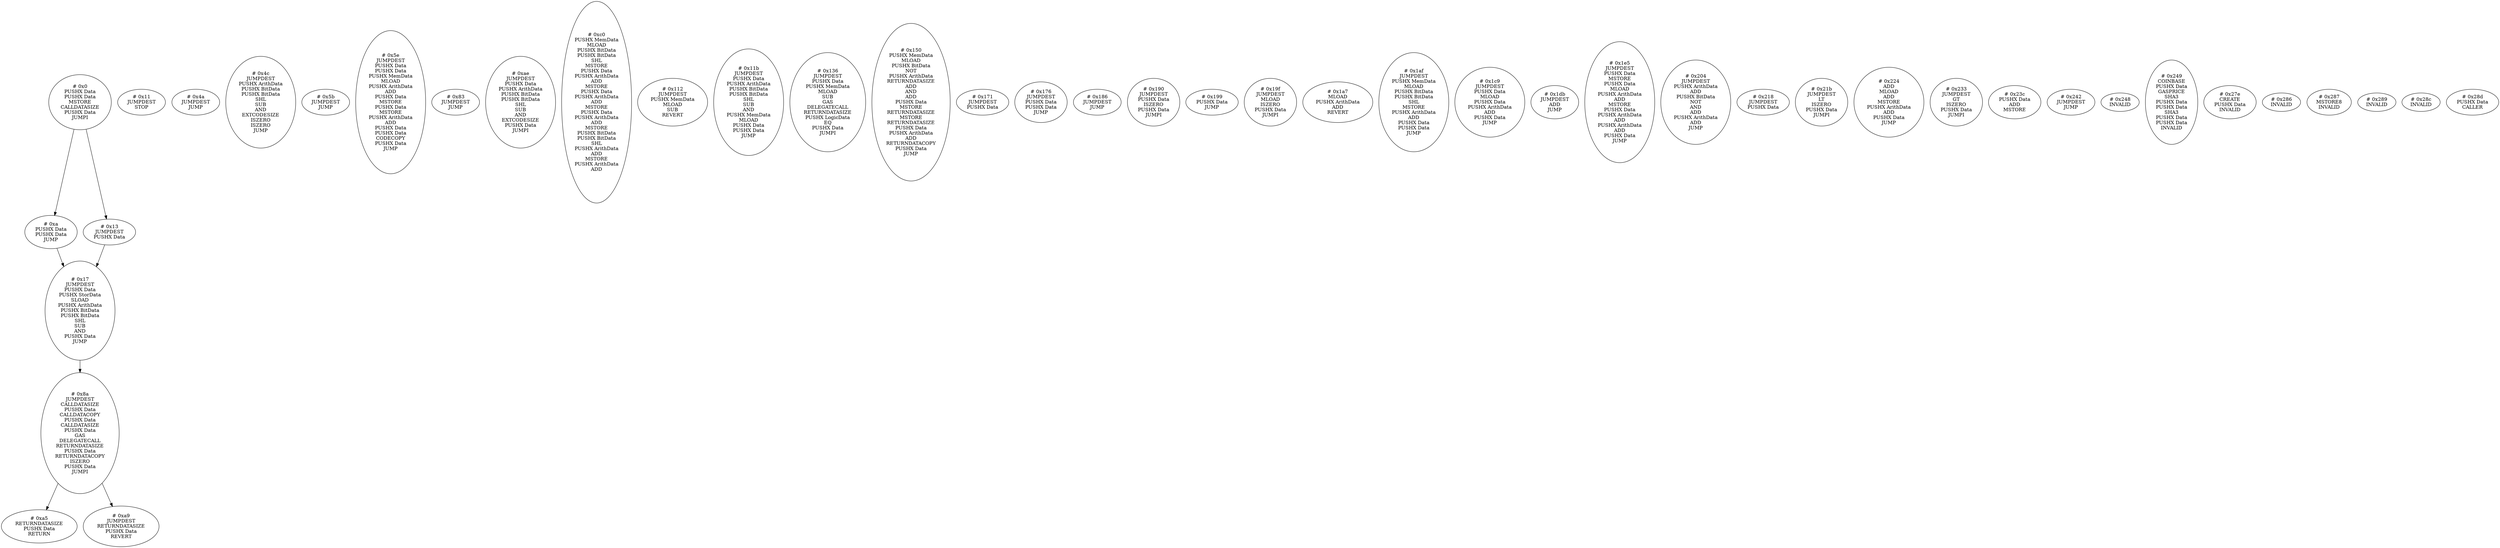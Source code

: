 /* Generated by GvGen v.1.0 (https://www.github.com/stricaud/gvgen) */

digraph G {
compound=true;
   node1 [label="# 0x0
PUSHX Data
PUSHX Data
MSTORE
CALLDATASIZE
PUSHX Data
JUMPI
"];
   node2 [label="# 0xa
PUSHX Data
PUSHX Data
JUMP
"];
   node3 [label="# 0x11
JUMPDEST
STOP
"];
   node4 [label="# 0x13
JUMPDEST
PUSHX Data
"];
   node5 [label="# 0x17
JUMPDEST
PUSHX Data
PUSHX StorData
SLOAD
PUSHX ArithData
PUSHX BitData
PUSHX BitData
SHL
SUB
AND
PUSHX Data
JUMP
"];
   node6 [label="# 0x4a
JUMPDEST
JUMP
"];
   node7 [label="# 0x4c
JUMPDEST
PUSHX ArithData
PUSHX BitData
PUSHX BitData
SHL
SUB
AND
EXTCODESIZE
ISZERO
ISZERO
JUMP
"];
   node8 [label="# 0x5b
JUMPDEST
JUMP
"];
   node9 [label="# 0x5e
JUMPDEST
PUSHX Data
PUSHX Data
PUSHX MemData
MLOAD
PUSHX ArithData
ADD
PUSHX Data
MSTORE
PUSHX Data
MSTORE
PUSHX ArithData
ADD
PUSHX Data
PUSHX Data
CODECOPY
PUSHX Data
JUMP
"];
   node10 [label="# 0x83
JUMPDEST
JUMP
"];
   node11 [label="# 0x8a
JUMPDEST
CALLDATASIZE
PUSHX Data
CALLDATACOPY
PUSHX Data
CALLDATASIZE
PUSHX Data
GAS
DELEGATECALL
RETURNDATASIZE
PUSHX Data
RETURNDATACOPY
ISZERO
PUSHX Data
JUMPI
"];
   node12 [label="# 0xa5
RETURNDATASIZE
PUSHX Data
RETURN
"];
   node13 [label="# 0xa9
JUMPDEST
RETURNDATASIZE
PUSHX Data
REVERT
"];
   node14 [label="# 0xae
JUMPDEST
PUSHX Data
PUSHX ArithData
PUSHX BitData
PUSHX BitData
SHL
SUB
AND
EXTCODESIZE
PUSHX Data
JUMPI
"];
   node15 [label="# 0xc0
PUSHX MemData
MLOAD
PUSHX BitData
PUSHX BitData
SHL
MSTORE
PUSHX Data
PUSHX ArithData
ADD
MSTORE
PUSHX Data
PUSHX ArithData
ADD
MSTORE
PUSHX Data
PUSHX ArithData
ADD
MSTORE
PUSHX BitData
PUSHX BitData
SHL
PUSHX ArithData
ADD
MSTORE
PUSHX ArithData
ADD
"];
   node16 [label="# 0x112
JUMPDEST
PUSHX MemData
MLOAD
SUB
REVERT
"];
   node17 [label="# 0x11b
JUMPDEST
PUSHX Data
PUSHX ArithData
PUSHX BitData
PUSHX BitData
SHL
SUB
AND
PUSHX MemData
MLOAD
PUSHX Data
PUSHX Data
JUMP
"];
   node18 [label="# 0x136
JUMPDEST
PUSHX Data
PUSHX MemData
MLOAD
SUB
GAS
DELEGATECALL
RETURNDATASIZE
PUSHX LogicData
EQ
PUSHX Data
JUMPI
"];
   node19 [label="# 0x150
PUSHX MemData
MLOAD
PUSHX BitData
NOT
PUSHX ArithData
RETURNDATASIZE
ADD
AND
ADD
PUSHX Data
MSTORE
RETURNDATASIZE
MSTORE
RETURNDATASIZE
PUSHX Data
PUSHX ArithData
ADD
RETURNDATACOPY
PUSHX Data
JUMP
"];
   node20 [label="# 0x171
JUMPDEST
PUSHX Data
"];
   node21 [label="# 0x176
JUMPDEST
PUSHX Data
PUSHX Data
JUMP
"];
   node22 [label="# 0x186
JUMPDEST
JUMP
"];
   node23 [label="# 0x190
JUMPDEST
PUSHX Data
ISZERO
PUSHX Data
JUMPI
"];
   node24 [label="# 0x199
PUSHX Data
JUMP
"];
   node25 [label="# 0x19f
JUMPDEST
MLOAD
ISZERO
PUSHX Data
JUMPI
"];
   node26 [label="# 0x1a7
MLOAD
PUSHX ArithData
ADD
REVERT
"];
   node27 [label="# 0x1af
JUMPDEST
PUSHX MemData
MLOAD
PUSHX BitData
PUSHX BitData
SHL
MSTORE
PUSHX ArithData
ADD
PUSHX Data
PUSHX Data
JUMP
"];
   node28 [label="# 0x1c9
JUMPDEST
PUSHX Data
MLOAD
PUSHX Data
PUSHX ArithData
ADD
PUSHX Data
JUMP
"];
   node29 [label="# 0x1db
JUMPDEST
ADD
JUMP
"];
   node30 [label="# 0x1e5
JUMPDEST
PUSHX Data
MSTORE
PUSHX Data
MLOAD
PUSHX ArithData
ADD
MSTORE
PUSHX Data
PUSHX ArithData
ADD
PUSHX ArithData
ADD
PUSHX Data
JUMP
"];
   node31 [label="# 0x204
JUMPDEST
PUSHX ArithData
ADD
PUSHX BitData
NOT
AND
ADD
PUSHX ArithData
ADD
JUMP
"];
   node32 [label="# 0x218
JUMPDEST
PUSHX Data
"];
   node33 [label="# 0x21b
JUMPDEST
LT
ISZERO
PUSHX Data
JUMPI
"];
   node34 [label="# 0x224
ADD
MLOAD
ADD
MSTORE
PUSHX ArithData
ADD
PUSHX Data
JUMP
"];
   node35 [label="# 0x233
JUMPDEST
GT
ISZERO
PUSHX Data
JUMPI
"];
   node36 [label="# 0x23c
PUSHX Data
ADD
MSTORE
"];
   node37 [label="# 0x242
JUMPDEST
JUMP
"];
   node38 [label="# 0x248
INVALID
"];
   node39 [label="# 0x249
COINBASE
PUSHX Data
GASPRICE
SHA3
PUSHX Data
PUSHX Data
SHA3
PUSHX Data
PUSHX Data
INVALID
"];
   node40 [label="# 0x27e
CREATE
PUSHX Data
INVALID
"];
   node41 [label="# 0x286
INVALID
"];
   node42 [label="# 0x287
MSTORE8
INVALID
"];
   node43 [label="# 0x289
INVALID
"];
   node44 [label="# 0x28c
INVALID
"];
   node45 [label="# 0x28d
PUSHX Data
CALLER
"];
node1->node4;
node1->node2;
node2->node5;
node4->node5;
node5->node11;
node11->node13;
node11->node12;
}
